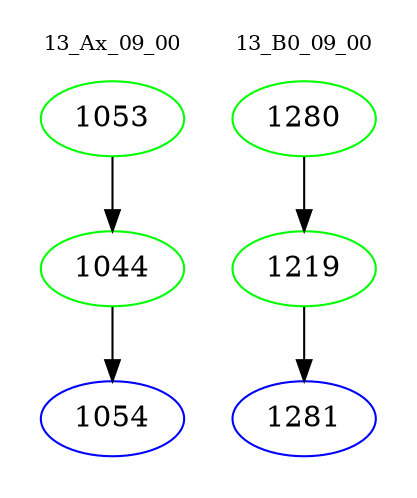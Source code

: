 digraph{
subgraph cluster_0 {
color = white
label = "13_Ax_09_00";
fontsize=10;
T0_1053 [label="1053", color="green"]
T0_1053 -> T0_1044 [color="black"]
T0_1044 [label="1044", color="green"]
T0_1044 -> T0_1054 [color="black"]
T0_1054 [label="1054", color="blue"]
}
subgraph cluster_1 {
color = white
label = "13_B0_09_00";
fontsize=10;
T1_1280 [label="1280", color="green"]
T1_1280 -> T1_1219 [color="black"]
T1_1219 [label="1219", color="green"]
T1_1219 -> T1_1281 [color="black"]
T1_1281 [label="1281", color="blue"]
}
}
